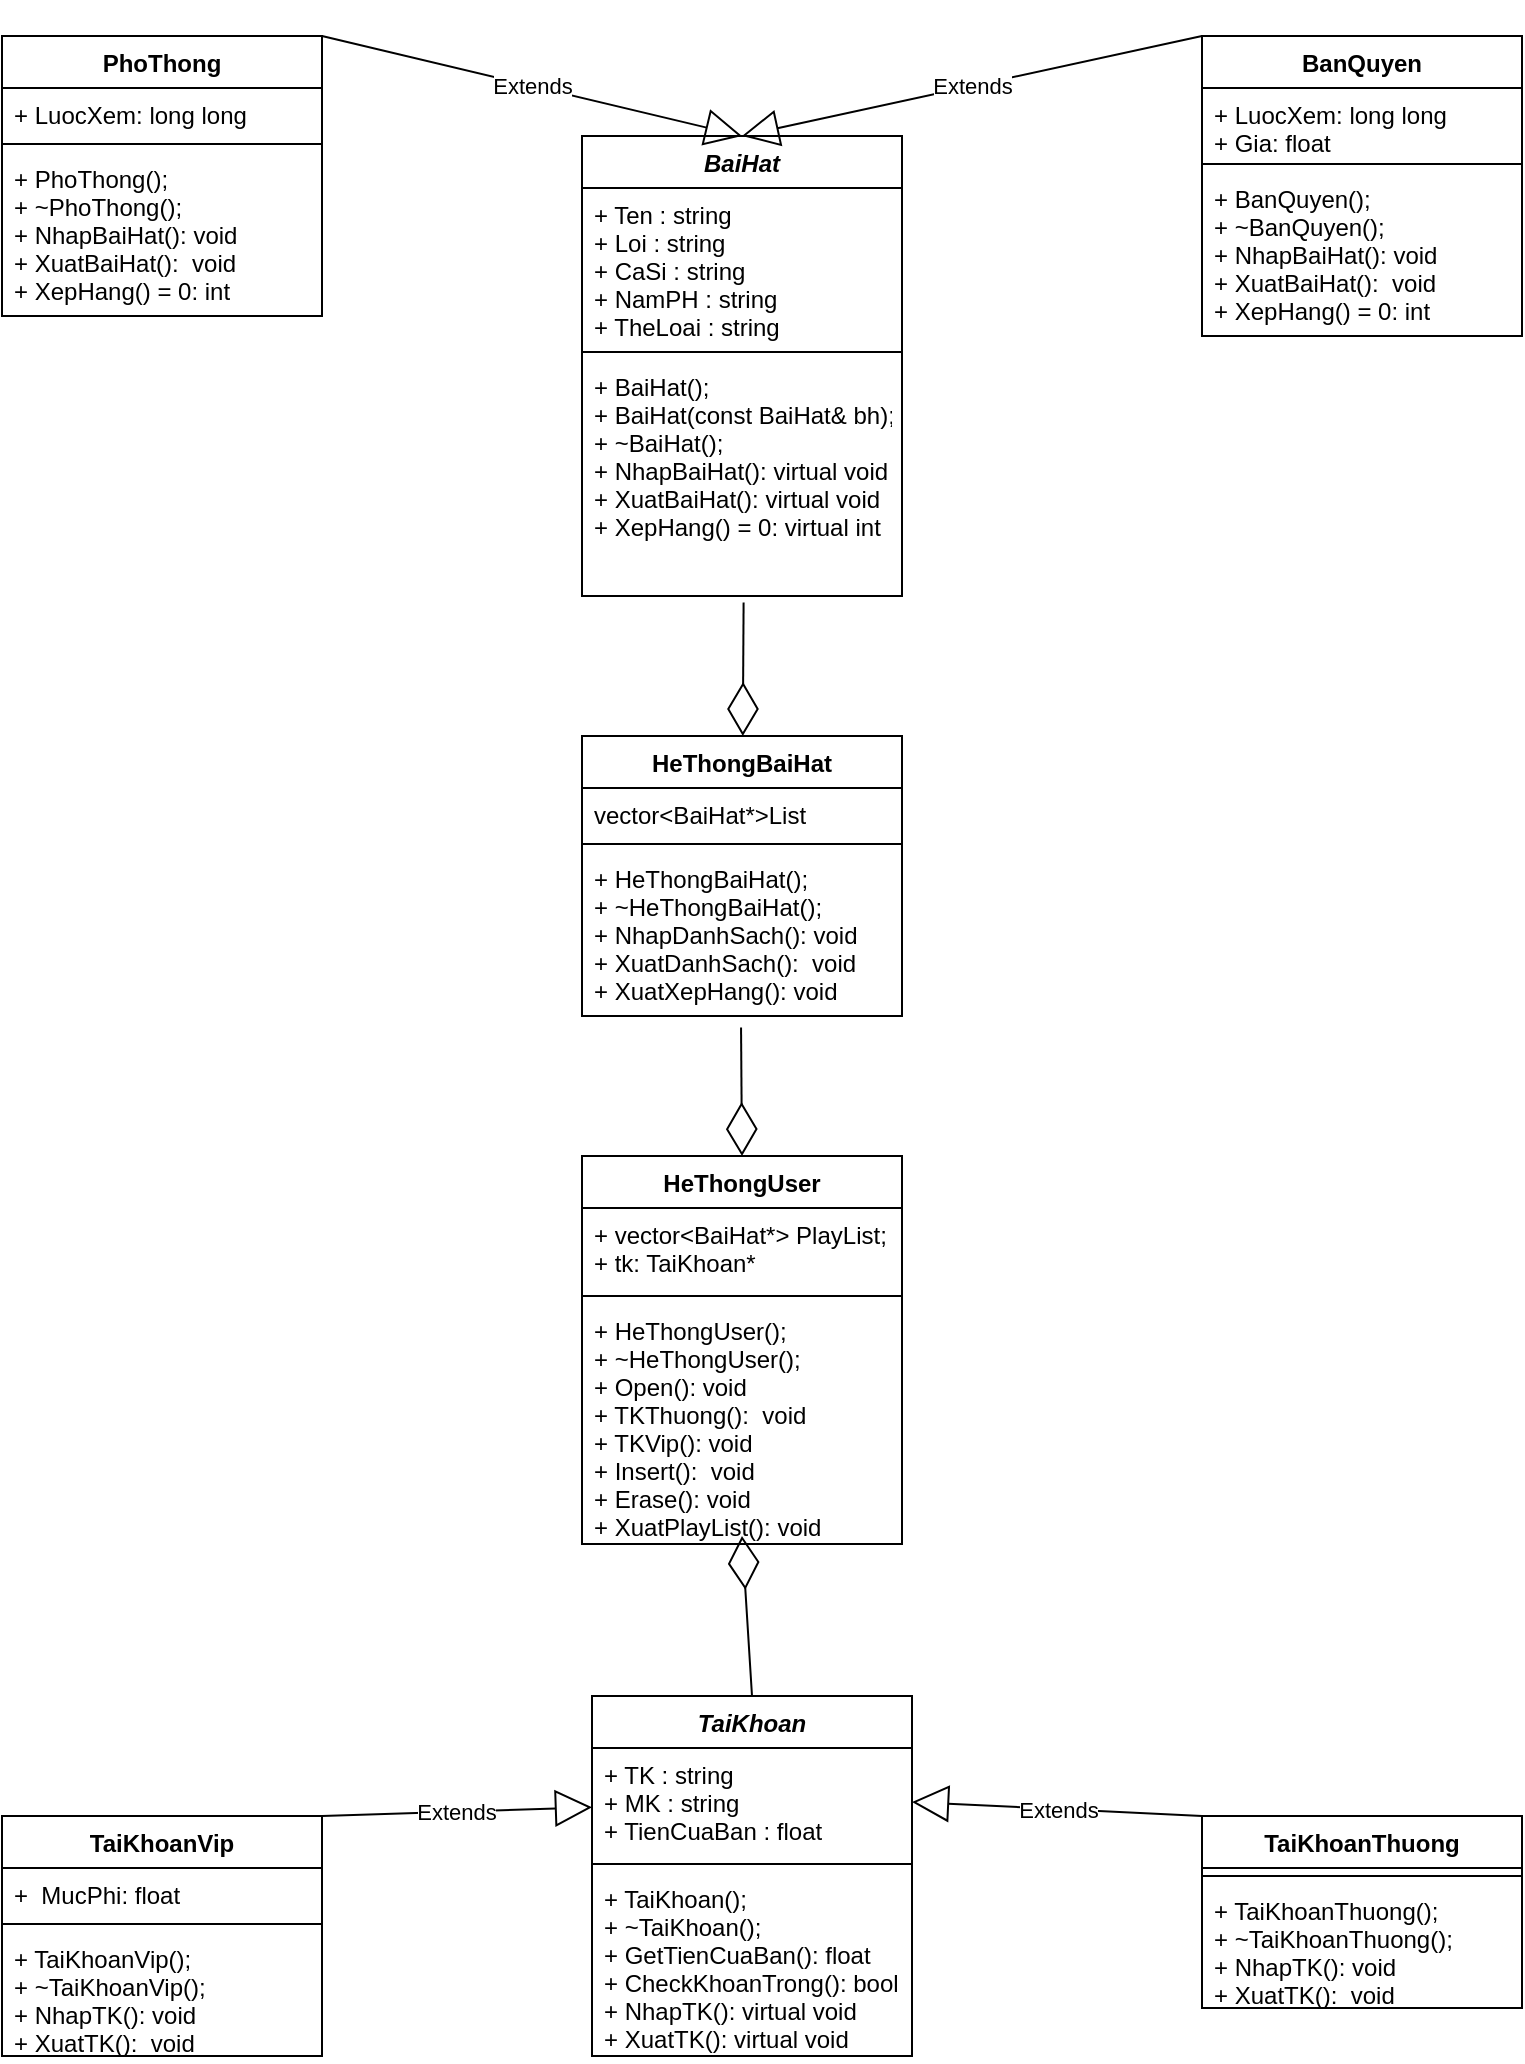 <mxfile version="15.9.1" type="github">
  <diagram name="Page-1" id="0783ab3e-0a74-02c8-0abd-f7b4e66b4bec">
    <mxGraphModel dx="1778" dy="953" grid="1" gridSize="10" guides="1" tooltips="1" connect="1" arrows="1" fold="1" page="1" pageScale="1" pageWidth="850" pageHeight="1100" background="none" math="0" shadow="0">
      <root>
        <mxCell id="0" />
        <mxCell id="1" parent="0" />
        <mxCell id="qsWV0e6IKwxzNI33G1gk-1" value="BaiHat" style="swimlane;fontStyle=3;align=center;verticalAlign=top;childLayout=stackLayout;horizontal=1;startSize=26;horizontalStack=0;resizeParent=1;resizeParentMax=0;resizeLast=0;collapsible=1;marginBottom=0;" vertex="1" parent="1">
          <mxGeometry x="340" y="80" width="160" height="230" as="geometry" />
        </mxCell>
        <mxCell id="qsWV0e6IKwxzNI33G1gk-2" value="+ Ten : string&#xa;+ Loi : string&#xa;+ CaSi : string&#xa;+ NamPH : string&#xa;+ TheLoai : string" style="text;strokeColor=none;fillColor=none;align=left;verticalAlign=top;spacingLeft=4;spacingRight=4;overflow=hidden;rotatable=0;points=[[0,0.5],[1,0.5]];portConstraint=eastwest;" vertex="1" parent="qsWV0e6IKwxzNI33G1gk-1">
          <mxGeometry y="26" width="160" height="78" as="geometry" />
        </mxCell>
        <mxCell id="qsWV0e6IKwxzNI33G1gk-3" value="" style="line;strokeWidth=1;fillColor=none;align=left;verticalAlign=middle;spacingTop=-1;spacingLeft=3;spacingRight=3;rotatable=0;labelPosition=right;points=[];portConstraint=eastwest;" vertex="1" parent="qsWV0e6IKwxzNI33G1gk-1">
          <mxGeometry y="104" width="160" height="8" as="geometry" />
        </mxCell>
        <mxCell id="qsWV0e6IKwxzNI33G1gk-4" value="+ BaiHat();&#xa;+ BaiHat(const BaiHat&amp; bh);&#xa;+ ~BaiHat();&#xa;+ NhapBaiHat(): virtual void &#xa;+ XuatBaiHat(): virtual void&#xa;+ XepHang() = 0: virtual int " style="text;strokeColor=none;fillColor=none;align=left;verticalAlign=top;spacingLeft=4;spacingRight=4;overflow=hidden;rotatable=0;points=[[0,0.5],[1,0.5]];portConstraint=eastwest;" vertex="1" parent="qsWV0e6IKwxzNI33G1gk-1">
          <mxGeometry y="112" width="160" height="118" as="geometry" />
        </mxCell>
        <mxCell id="qsWV0e6IKwxzNI33G1gk-5" value="PhoThong" style="swimlane;fontStyle=1;align=center;verticalAlign=top;childLayout=stackLayout;horizontal=1;startSize=26;horizontalStack=0;resizeParent=1;resizeParentMax=0;resizeLast=0;collapsible=1;marginBottom=0;" vertex="1" parent="1">
          <mxGeometry x="50" y="30" width="160" height="140" as="geometry" />
        </mxCell>
        <mxCell id="qsWV0e6IKwxzNI33G1gk-6" value="+ LuocXem: long long&#xa;" style="text;strokeColor=none;fillColor=none;align=left;verticalAlign=top;spacingLeft=4;spacingRight=4;overflow=hidden;rotatable=0;points=[[0,0.5],[1,0.5]];portConstraint=eastwest;" vertex="1" parent="qsWV0e6IKwxzNI33G1gk-5">
          <mxGeometry y="26" width="160" height="24" as="geometry" />
        </mxCell>
        <mxCell id="qsWV0e6IKwxzNI33G1gk-7" value="" style="line;strokeWidth=1;fillColor=none;align=left;verticalAlign=middle;spacingTop=-1;spacingLeft=3;spacingRight=3;rotatable=0;labelPosition=right;points=[];portConstraint=eastwest;" vertex="1" parent="qsWV0e6IKwxzNI33G1gk-5">
          <mxGeometry y="50" width="160" height="8" as="geometry" />
        </mxCell>
        <mxCell id="qsWV0e6IKwxzNI33G1gk-8" value="+ PhoThong();&#xa;+ ~PhoThong();&#xa;+ NhapBaiHat(): void &#xa;+ XuatBaiHat():  void&#xa;+ XepHang() = 0: int " style="text;strokeColor=none;fillColor=none;align=left;verticalAlign=top;spacingLeft=4;spacingRight=4;overflow=hidden;rotatable=0;points=[[0,0.5],[1,0.5]];portConstraint=eastwest;" vertex="1" parent="qsWV0e6IKwxzNI33G1gk-5">
          <mxGeometry y="58" width="160" height="82" as="geometry" />
        </mxCell>
        <mxCell id="qsWV0e6IKwxzNI33G1gk-9" value="BanQuyen" style="swimlane;fontStyle=1;align=center;verticalAlign=top;childLayout=stackLayout;horizontal=1;startSize=26;horizontalStack=0;resizeParent=1;resizeParentMax=0;resizeLast=0;collapsible=1;marginBottom=0;" vertex="1" parent="1">
          <mxGeometry x="650" y="30" width="160" height="150" as="geometry" />
        </mxCell>
        <mxCell id="qsWV0e6IKwxzNI33G1gk-10" value="+ LuocXem: long long&#xa;+ Gia: float" style="text;strokeColor=none;fillColor=none;align=left;verticalAlign=top;spacingLeft=4;spacingRight=4;overflow=hidden;rotatable=0;points=[[0,0.5],[1,0.5]];portConstraint=eastwest;" vertex="1" parent="qsWV0e6IKwxzNI33G1gk-9">
          <mxGeometry y="26" width="160" height="34" as="geometry" />
        </mxCell>
        <mxCell id="qsWV0e6IKwxzNI33G1gk-11" value="" style="line;strokeWidth=1;fillColor=none;align=left;verticalAlign=middle;spacingTop=-1;spacingLeft=3;spacingRight=3;rotatable=0;labelPosition=right;points=[];portConstraint=eastwest;" vertex="1" parent="qsWV0e6IKwxzNI33G1gk-9">
          <mxGeometry y="60" width="160" height="8" as="geometry" />
        </mxCell>
        <mxCell id="qsWV0e6IKwxzNI33G1gk-12" value="+ BanQuyen();&#xa;+ ~BanQuyen();&#xa;+ NhapBaiHat(): void &#xa;+ XuatBaiHat():  void&#xa;+ XepHang() = 0: int " style="text;strokeColor=none;fillColor=none;align=left;verticalAlign=top;spacingLeft=4;spacingRight=4;overflow=hidden;rotatable=0;points=[[0,0.5],[1,0.5]];portConstraint=eastwest;" vertex="1" parent="qsWV0e6IKwxzNI33G1gk-9">
          <mxGeometry y="68" width="160" height="82" as="geometry" />
        </mxCell>
        <mxCell id="qsWV0e6IKwxzNI33G1gk-13" value="HeThongBaiHat" style="swimlane;fontStyle=1;align=center;verticalAlign=top;childLayout=stackLayout;horizontal=1;startSize=26;horizontalStack=0;resizeParent=1;resizeParentMax=0;resizeLast=0;collapsible=1;marginBottom=0;" vertex="1" parent="1">
          <mxGeometry x="340" y="380" width="160" height="140" as="geometry" />
        </mxCell>
        <mxCell id="qsWV0e6IKwxzNI33G1gk-14" value="vector&lt;BaiHat*&gt;List" style="text;strokeColor=none;fillColor=none;align=left;verticalAlign=top;spacingLeft=4;spacingRight=4;overflow=hidden;rotatable=0;points=[[0,0.5],[1,0.5]];portConstraint=eastwest;" vertex="1" parent="qsWV0e6IKwxzNI33G1gk-13">
          <mxGeometry y="26" width="160" height="24" as="geometry" />
        </mxCell>
        <mxCell id="qsWV0e6IKwxzNI33G1gk-15" value="" style="line;strokeWidth=1;fillColor=none;align=left;verticalAlign=middle;spacingTop=-1;spacingLeft=3;spacingRight=3;rotatable=0;labelPosition=right;points=[];portConstraint=eastwest;" vertex="1" parent="qsWV0e6IKwxzNI33G1gk-13">
          <mxGeometry y="50" width="160" height="8" as="geometry" />
        </mxCell>
        <mxCell id="qsWV0e6IKwxzNI33G1gk-16" value="+ HeThongBaiHat();&#xa;+ ~HeThongBaiHat();&#xa;+ NhapDanhSach(): void &#xa;+ XuatDanhSach():  void&#xa;+ XuatXepHang(): void " style="text;strokeColor=none;fillColor=none;align=left;verticalAlign=top;spacingLeft=4;spacingRight=4;overflow=hidden;rotatable=0;points=[[0,0.5],[1,0.5]];portConstraint=eastwest;" vertex="1" parent="qsWV0e6IKwxzNI33G1gk-13">
          <mxGeometry y="58" width="160" height="82" as="geometry" />
        </mxCell>
        <mxCell id="qsWV0e6IKwxzNI33G1gk-17" value="TaiKhoan" style="swimlane;fontStyle=3;align=center;verticalAlign=top;childLayout=stackLayout;horizontal=1;startSize=26;horizontalStack=0;resizeParent=1;resizeParentMax=0;resizeLast=0;collapsible=1;marginBottom=0;" vertex="1" parent="1">
          <mxGeometry x="345" y="860" width="160" height="180" as="geometry" />
        </mxCell>
        <mxCell id="qsWV0e6IKwxzNI33G1gk-18" value="+ TK : string&#xa;+ MK : string&#xa;+ TienCuaBan : float&#xa;" style="text;strokeColor=none;fillColor=none;align=left;verticalAlign=top;spacingLeft=4;spacingRight=4;overflow=hidden;rotatable=0;points=[[0,0.5],[1,0.5]];portConstraint=eastwest;" vertex="1" parent="qsWV0e6IKwxzNI33G1gk-17">
          <mxGeometry y="26" width="160" height="54" as="geometry" />
        </mxCell>
        <mxCell id="qsWV0e6IKwxzNI33G1gk-19" value="" style="line;strokeWidth=1;fillColor=none;align=left;verticalAlign=middle;spacingTop=-1;spacingLeft=3;spacingRight=3;rotatable=0;labelPosition=right;points=[];portConstraint=eastwest;" vertex="1" parent="qsWV0e6IKwxzNI33G1gk-17">
          <mxGeometry y="80" width="160" height="8" as="geometry" />
        </mxCell>
        <mxCell id="qsWV0e6IKwxzNI33G1gk-20" value="+ TaiKhoan();&#xa;+ ~TaiKhoan();&#xa;+ GetTienCuaBan(): float&#xa;+ CheckKhoanTrong(): bool&#xa;+ NhapTK(): virtual void &#xa;+ XuatTK(): virtual void" style="text;strokeColor=none;fillColor=none;align=left;verticalAlign=top;spacingLeft=4;spacingRight=4;overflow=hidden;rotatable=0;points=[[0,0.5],[1,0.5]];portConstraint=eastwest;" vertex="1" parent="qsWV0e6IKwxzNI33G1gk-17">
          <mxGeometry y="88" width="160" height="92" as="geometry" />
        </mxCell>
        <mxCell id="qsWV0e6IKwxzNI33G1gk-21" value="TaiKhoanVip" style="swimlane;fontStyle=1;align=center;verticalAlign=top;childLayout=stackLayout;horizontal=1;startSize=26;horizontalStack=0;resizeParent=1;resizeParentMax=0;resizeLast=0;collapsible=1;marginBottom=0;" vertex="1" parent="1">
          <mxGeometry x="50" y="920" width="160" height="120" as="geometry" />
        </mxCell>
        <mxCell id="qsWV0e6IKwxzNI33G1gk-22" value="+  MucPhi: float&#xa;" style="text;strokeColor=none;fillColor=none;align=left;verticalAlign=top;spacingLeft=4;spacingRight=4;overflow=hidden;rotatable=0;points=[[0,0.5],[1,0.5]];portConstraint=eastwest;" vertex="1" parent="qsWV0e6IKwxzNI33G1gk-21">
          <mxGeometry y="26" width="160" height="24" as="geometry" />
        </mxCell>
        <mxCell id="qsWV0e6IKwxzNI33G1gk-23" value="" style="line;strokeWidth=1;fillColor=none;align=left;verticalAlign=middle;spacingTop=-1;spacingLeft=3;spacingRight=3;rotatable=0;labelPosition=right;points=[];portConstraint=eastwest;" vertex="1" parent="qsWV0e6IKwxzNI33G1gk-21">
          <mxGeometry y="50" width="160" height="8" as="geometry" />
        </mxCell>
        <mxCell id="qsWV0e6IKwxzNI33G1gk-24" value="+ TaiKhoanVip();&#xa;+ ~TaiKhoanVip();&#xa;+ NhapTK(): void &#xa;+ XuatTK():  void" style="text;strokeColor=none;fillColor=none;align=left;verticalAlign=top;spacingLeft=4;spacingRight=4;overflow=hidden;rotatable=0;points=[[0,0.5],[1,0.5]];portConstraint=eastwest;" vertex="1" parent="qsWV0e6IKwxzNI33G1gk-21">
          <mxGeometry y="58" width="160" height="62" as="geometry" />
        </mxCell>
        <mxCell id="qsWV0e6IKwxzNI33G1gk-25" value="TaiKhoanThuong" style="swimlane;fontStyle=1;align=center;verticalAlign=top;childLayout=stackLayout;horizontal=1;startSize=26;horizontalStack=0;resizeParent=1;resizeParentMax=0;resizeLast=0;collapsible=1;marginBottom=0;" vertex="1" parent="1">
          <mxGeometry x="650" y="920" width="160" height="96" as="geometry" />
        </mxCell>
        <mxCell id="qsWV0e6IKwxzNI33G1gk-27" value="" style="line;strokeWidth=1;fillColor=none;align=left;verticalAlign=middle;spacingTop=-1;spacingLeft=3;spacingRight=3;rotatable=0;labelPosition=right;points=[];portConstraint=eastwest;" vertex="1" parent="qsWV0e6IKwxzNI33G1gk-25">
          <mxGeometry y="26" width="160" height="8" as="geometry" />
        </mxCell>
        <mxCell id="qsWV0e6IKwxzNI33G1gk-28" value="+ TaiKhoanThuong();&#xa;+ ~TaiKhoanThuong();&#xa;+ NhapTK(): void &#xa;+ XuatTK():  void" style="text;strokeColor=none;fillColor=none;align=left;verticalAlign=top;spacingLeft=4;spacingRight=4;overflow=hidden;rotatable=0;points=[[0,0.5],[1,0.5]];portConstraint=eastwest;" vertex="1" parent="qsWV0e6IKwxzNI33G1gk-25">
          <mxGeometry y="34" width="160" height="62" as="geometry" />
        </mxCell>
        <mxCell id="qsWV0e6IKwxzNI33G1gk-29" value="HeThongUser" style="swimlane;fontStyle=1;align=center;verticalAlign=top;childLayout=stackLayout;horizontal=1;startSize=26;horizontalStack=0;resizeParent=1;resizeParentMax=0;resizeLast=0;collapsible=1;marginBottom=0;" vertex="1" parent="1">
          <mxGeometry x="340" y="590" width="160" height="194" as="geometry" />
        </mxCell>
        <mxCell id="qsWV0e6IKwxzNI33G1gk-30" value="+ vector&lt;BaiHat*&gt; PlayList;&#xa;+ tk: TaiKhoan* " style="text;strokeColor=none;fillColor=none;align=left;verticalAlign=top;spacingLeft=4;spacingRight=4;overflow=hidden;rotatable=0;points=[[0,0.5],[1,0.5]];portConstraint=eastwest;" vertex="1" parent="qsWV0e6IKwxzNI33G1gk-29">
          <mxGeometry y="26" width="160" height="40" as="geometry" />
        </mxCell>
        <mxCell id="qsWV0e6IKwxzNI33G1gk-31" value="" style="line;strokeWidth=1;fillColor=none;align=left;verticalAlign=middle;spacingTop=-1;spacingLeft=3;spacingRight=3;rotatable=0;labelPosition=right;points=[];portConstraint=eastwest;" vertex="1" parent="qsWV0e6IKwxzNI33G1gk-29">
          <mxGeometry y="66" width="160" height="8" as="geometry" />
        </mxCell>
        <mxCell id="qsWV0e6IKwxzNI33G1gk-32" value="+ HeThongUser();&#xa;+ ~HeThongUser();&#xa;+ Open(): void &#xa;+ TKThuong():  void&#xa;+ TKVip(): void &#xa;+ Insert():  void&#xa;+ Erase(): void&#xa;+ XuatPlayList(): void  " style="text;strokeColor=none;fillColor=none;align=left;verticalAlign=top;spacingLeft=4;spacingRight=4;overflow=hidden;rotatable=0;points=[[0,0.5],[1,0.5]];portConstraint=eastwest;" vertex="1" parent="qsWV0e6IKwxzNI33G1gk-29">
          <mxGeometry y="74" width="160" height="120" as="geometry" />
        </mxCell>
        <mxCell id="qsWV0e6IKwxzNI33G1gk-33" value="Extends" style="endArrow=block;endSize=16;endFill=0;html=1;rounded=0;exitX=1;exitY=0;exitDx=0;exitDy=0;entryX=0.5;entryY=0;entryDx=0;entryDy=0;" edge="1" parent="1" source="qsWV0e6IKwxzNI33G1gk-5" target="qsWV0e6IKwxzNI33G1gk-1">
          <mxGeometry width="160" relative="1" as="geometry">
            <mxPoint x="460" y="390" as="sourcePoint" />
            <mxPoint x="430" y="30" as="targetPoint" />
          </mxGeometry>
        </mxCell>
        <mxCell id="qsWV0e6IKwxzNI33G1gk-34" value="Extends" style="endArrow=block;endSize=16;endFill=0;html=1;rounded=0;exitX=0;exitY=0;exitDx=0;exitDy=0;entryX=0.5;entryY=0;entryDx=0;entryDy=0;" edge="1" parent="1" source="qsWV0e6IKwxzNI33G1gk-9" target="qsWV0e6IKwxzNI33G1gk-1">
          <mxGeometry width="160" relative="1" as="geometry">
            <mxPoint x="220" y="40.0" as="sourcePoint" />
            <mxPoint x="430" y="90" as="targetPoint" />
          </mxGeometry>
        </mxCell>
        <mxCell id="qsWV0e6IKwxzNI33G1gk-35" value="Extends" style="endArrow=block;endSize=16;endFill=0;html=1;rounded=0;exitX=1;exitY=0;exitDx=0;exitDy=0;" edge="1" parent="1" source="qsWV0e6IKwxzNI33G1gk-21" target="qsWV0e6IKwxzNI33G1gk-18">
          <mxGeometry width="160" relative="1" as="geometry">
            <mxPoint x="230" y="50.0" as="sourcePoint" />
            <mxPoint x="440" y="100" as="targetPoint" />
          </mxGeometry>
        </mxCell>
        <mxCell id="qsWV0e6IKwxzNI33G1gk-36" value="Extends" style="endArrow=block;endSize=16;endFill=0;html=1;rounded=0;exitX=0;exitY=0;exitDx=0;exitDy=0;entryX=1;entryY=0.5;entryDx=0;entryDy=0;" edge="1" parent="1" source="qsWV0e6IKwxzNI33G1gk-25" target="qsWV0e6IKwxzNI33G1gk-18">
          <mxGeometry width="160" relative="1" as="geometry">
            <mxPoint x="240" y="60.0" as="sourcePoint" />
            <mxPoint x="450" y="110" as="targetPoint" />
          </mxGeometry>
        </mxCell>
        <mxCell id="qsWV0e6IKwxzNI33G1gk-37" value="" style="endArrow=diamondThin;endFill=0;endSize=24;html=1;rounded=0;exitX=0.505;exitY=1.028;exitDx=0;exitDy=0;exitPerimeter=0;" edge="1" parent="1" source="qsWV0e6IKwxzNI33G1gk-4" target="qsWV0e6IKwxzNI33G1gk-13">
          <mxGeometry width="160" relative="1" as="geometry">
            <mxPoint x="460" y="420" as="sourcePoint" />
            <mxPoint x="620" y="420" as="targetPoint" />
          </mxGeometry>
        </mxCell>
        <mxCell id="qsWV0e6IKwxzNI33G1gk-38" value="" style="endArrow=diamondThin;endFill=0;endSize=24;html=1;rounded=0;exitX=0.5;exitY=0;exitDx=0;exitDy=0;" edge="1" parent="1" source="qsWV0e6IKwxzNI33G1gk-17">
          <mxGeometry width="160" relative="1" as="geometry">
            <mxPoint x="460" y="570" as="sourcePoint" />
            <mxPoint x="420" y="780" as="targetPoint" />
          </mxGeometry>
        </mxCell>
        <mxCell id="qsWV0e6IKwxzNI33G1gk-39" value="" style="endArrow=diamondThin;endFill=0;endSize=24;html=1;rounded=0;exitX=0.497;exitY=1.07;exitDx=0;exitDy=0;exitPerimeter=0;entryX=0.5;entryY=0;entryDx=0;entryDy=0;" edge="1" parent="1" source="qsWV0e6IKwxzNI33G1gk-16" target="qsWV0e6IKwxzNI33G1gk-29">
          <mxGeometry width="160" relative="1" as="geometry">
            <mxPoint x="460" y="570" as="sourcePoint" />
            <mxPoint x="620" y="570" as="targetPoint" />
          </mxGeometry>
        </mxCell>
      </root>
    </mxGraphModel>
  </diagram>
</mxfile>
